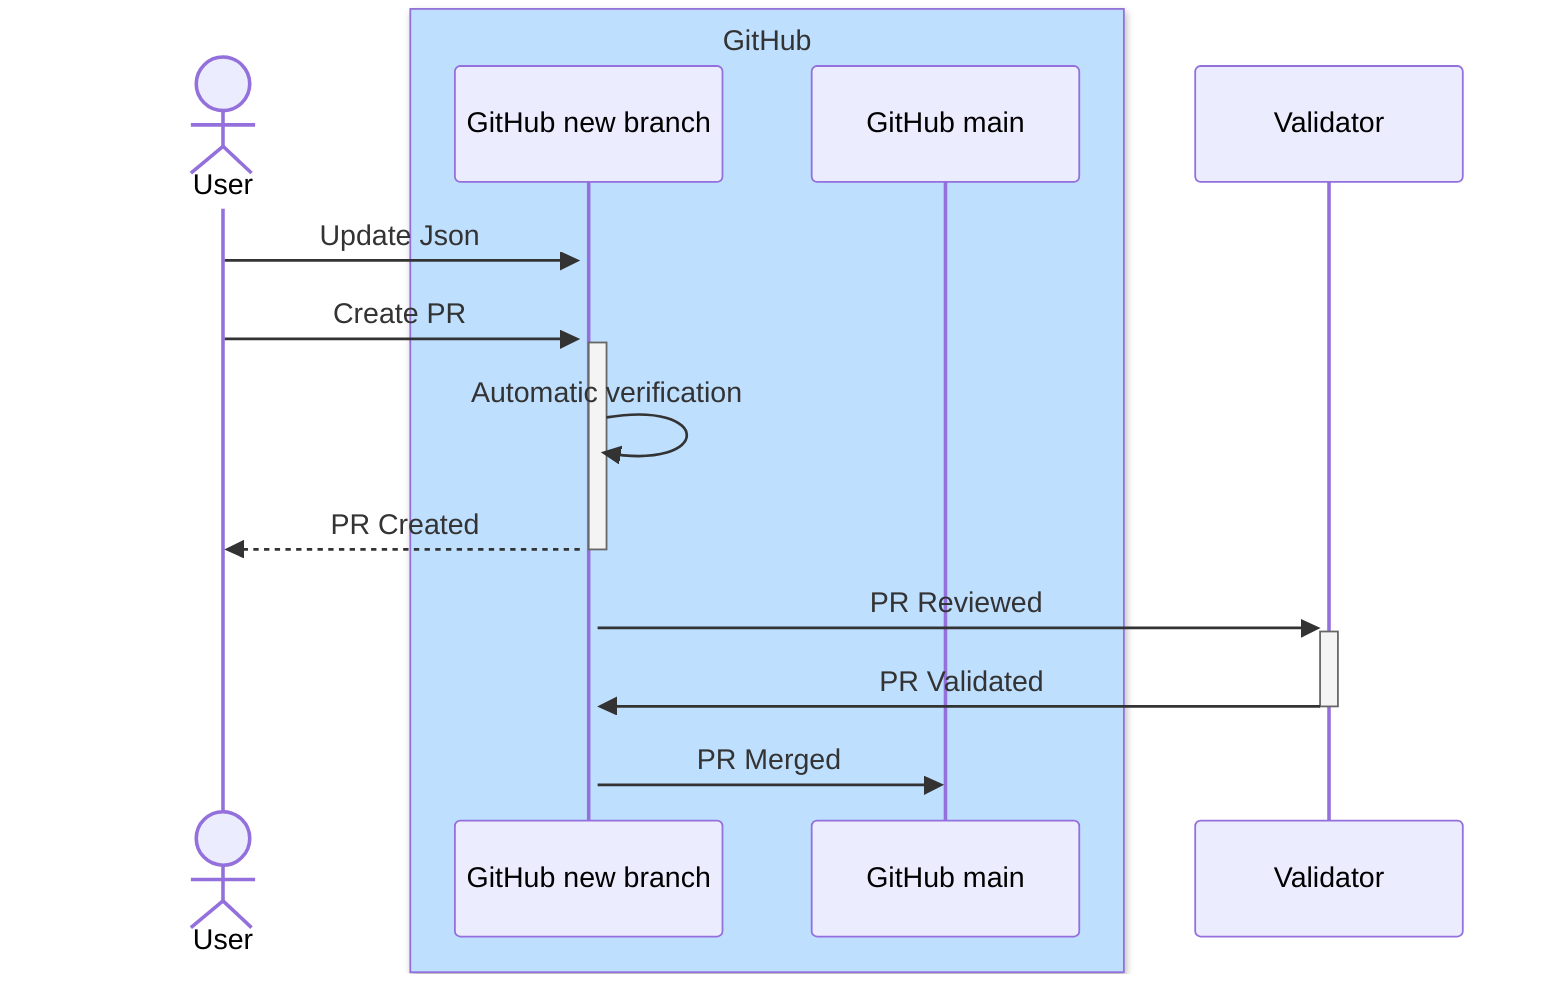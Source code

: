 sequenceDiagram
    actor User
    User->>+GitHub new branch: Update Json
    User->>+GitHub new branch: Create PR
    GitHub new branch->>GitHub new branch: Automatic verification
    GitHub new branch-->>-User: PR Created

    box rgb(191, 223, 255) GitHub
    participant GitHub new branch
    participant GitHub main
    end

    GitHub new branch->>+Validator: PR Reviewed
    Validator->>-GitHub new branch: PR Validated
    GitHub new branch->>GitHub main: PR Merged